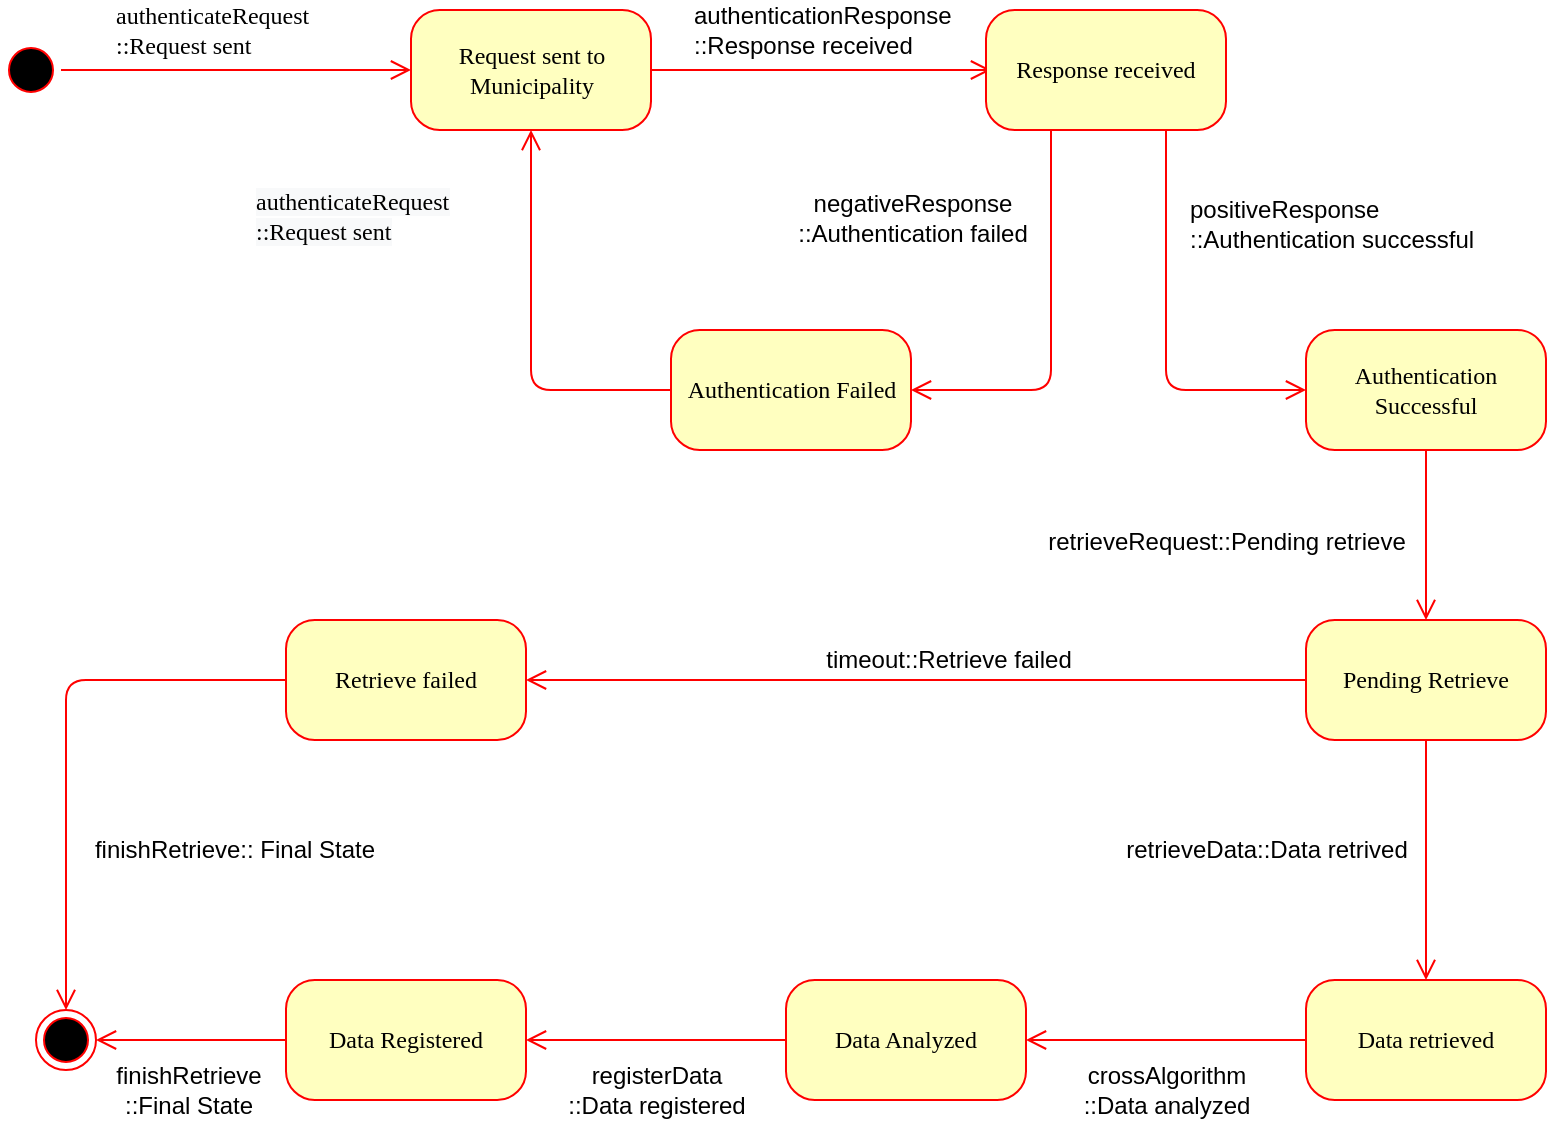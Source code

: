 <mxfile version="12.1.7" type="device" pages="1"><diagram name="Page-1" id="58cdce13-f638-feb5-8d6f-7d28b1aa9fa0"><mxGraphModel dx="1332" dy="763" grid="1" gridSize="10" guides="1" tooltips="1" connect="1" arrows="1" fold="1" page="1" pageScale="1" pageWidth="1100" pageHeight="850" background="#ffffff" math="0" shadow="0"><root><mxCell id="0"/><mxCell id="1" parent="0"/><mxCell id="382b91b5511bd0f7-1" value="" style="ellipse;html=1;shape=startState;fillColor=#000000;strokeColor=#ff0000;rounded=1;shadow=0;comic=0;labelBackgroundColor=none;fontFamily=Verdana;fontSize=12;fontColor=#000000;align=center;direction=south;" parent="1" vertex="1"><mxGeometry x="67.5" y="135" width="30" height="30" as="geometry"/></mxCell><mxCell id="382b91b5511bd0f7-6" value="Request sent to Municipality" style="rounded=1;whiteSpace=wrap;html=1;arcSize=24;fillColor=#ffffc0;strokeColor=#ff0000;shadow=0;comic=0;labelBackgroundColor=none;fontFamily=Verdana;fontSize=12;fontColor=#000000;align=center;" parent="1" vertex="1"><mxGeometry x="272.5" y="120" width="120" height="60" as="geometry"/></mxCell><mxCell id="3cde6dad864a17aa-4" style="edgeStyle=orthogonalEdgeStyle;html=1;exitX=1;exitY=0.5;labelBackgroundColor=none;endArrow=open;endSize=8;strokeColor=#ff0000;fontFamily=Verdana;fontSize=12;align=left;exitDx=0;exitDy=0;" parent="1" source="382b91b5511bd0f7-6" edge="1"><mxGeometry relative="1" as="geometry"><Array as="points"/><mxPoint x="562.5" y="150" as="targetPoint"/></mxGeometry></mxCell><mxCell id="7kKrnwcVSRHylUIAgnKq-6" value="authenticationResponse&lt;br&gt;::Response received" style="text;html=1;resizable=0;points=[];align=left;verticalAlign=middle;labelBackgroundColor=#ffffff;" parent="3cde6dad864a17aa-4" vertex="1" connectable="0"><mxGeometry x="0.529" y="75" relative="1" as="geometry"><mxPoint x="-110" y="55" as="offset"/></mxGeometry></mxCell><mxCell id="382b91b5511bd0f7-9" value="Response received" style="rounded=1;whiteSpace=wrap;html=1;arcSize=24;fillColor=#ffffc0;strokeColor=#ff0000;shadow=0;comic=0;labelBackgroundColor=none;fontFamily=Verdana;fontSize=12;fontColor=#000000;align=center;" parent="1" vertex="1"><mxGeometry x="560" y="120" width="120" height="60" as="geometry"/></mxCell><mxCell id="2a3bc250acf0617d-9" value="authenticateRequest&lt;br&gt;::Request sent" style="edgeStyle=orthogonalEdgeStyle;html=1;labelBackgroundColor=none;endArrow=open;endSize=8;strokeColor=#ff0000;fontFamily=Verdana;fontSize=12;align=left;" parent="1" source="382b91b5511bd0f7-1" target="382b91b5511bd0f7-6" edge="1"><mxGeometry x="-0.714" y="20" relative="1" as="geometry"><Array as="points"><mxPoint x="97.5" y="150"/><mxPoint x="97.5" y="150"/></Array><mxPoint as="offset"/></mxGeometry></mxCell><mxCell id="7kKrnwcVSRHylUIAgnKq-26" value="" style="ellipse;html=1;shape=endState;fillColor=#000000;strokeColor=#ff0000;rounded=1;shadow=0;comic=0;labelBackgroundColor=none;fontFamily=Verdana;fontSize=12;fontColor=#000000;align=center;" parent="1" vertex="1"><mxGeometry x="85" y="620" width="30" height="30" as="geometry"/></mxCell><mxCell id="x5Evm6WqxIKJNDoMI9yu-16" value="Authentication Failed" style="rounded=1;whiteSpace=wrap;html=1;arcSize=24;fillColor=#ffffc0;strokeColor=#ff0000;shadow=0;comic=0;labelBackgroundColor=none;fontFamily=Verdana;fontSize=12;fontColor=#000000;align=center;" parent="1" vertex="1"><mxGeometry x="402.5" y="280" width="120" height="60" as="geometry"/></mxCell><mxCell id="x5Evm6WqxIKJNDoMI9yu-17" style="edgeStyle=orthogonalEdgeStyle;html=1;labelBackgroundColor=none;endArrow=open;endSize=8;strokeColor=#ff0000;fontFamily=Verdana;fontSize=12;align=left;entryX=1;entryY=0.5;entryDx=0;entryDy=0;exitX=0.25;exitY=1;exitDx=0;exitDy=0;" parent="1" target="x5Evm6WqxIKJNDoMI9yu-16" edge="1"><mxGeometry relative="1" as="geometry"><Array as="points"><mxPoint x="592.5" y="310"/></Array><mxPoint x="592.5" y="180" as="sourcePoint"/><mxPoint x="142.5" y="320" as="targetPoint"/></mxGeometry></mxCell><mxCell id="x5Evm6WqxIKJNDoMI9yu-18" value="negativeResponse&lt;br&gt;::Authentication failed" style="text;html=1;resizable=0;points=[];align=center;verticalAlign=middle;labelBackgroundColor=#ffffff;" parent="x5Evm6WqxIKJNDoMI9yu-17" vertex="1" connectable="0"><mxGeometry x="-0.356" y="13" relative="1" as="geometry"><mxPoint x="-83" y="-21" as="offset"/></mxGeometry></mxCell><mxCell id="x5Evm6WqxIKJNDoMI9yu-19" style="edgeStyle=orthogonalEdgeStyle;html=1;labelBackgroundColor=none;endArrow=open;endSize=8;strokeColor=#ff0000;fontFamily=Verdana;fontSize=12;align=left;exitX=0;exitY=0.5;exitDx=0;exitDy=0;" parent="1" source="x5Evm6WqxIKJNDoMI9yu-16" edge="1"><mxGeometry relative="1" as="geometry"><Array as="points"><mxPoint x="332.5" y="310"/></Array><mxPoint x="302.5" y="440" as="sourcePoint"/><mxPoint x="332.5" y="180" as="targetPoint"/></mxGeometry></mxCell><mxCell id="x5Evm6WqxIKJNDoMI9yu-20" value="&lt;span style=&quot;font-family: &amp;#34;verdana&amp;#34; ; background-color: rgb(248 , 249 , 250)&quot;&gt;authenticateRequest&lt;br&gt;::Request sent&lt;/span&gt;" style="text;html=1;resizable=0;points=[];align=left;verticalAlign=middle;labelBackgroundColor=#ffffff;" parent="x5Evm6WqxIKJNDoMI9yu-19" vertex="1" connectable="0"><mxGeometry x="-0.356" y="13" relative="1" as="geometry"><mxPoint x="-145" y="-100" as="offset"/></mxGeometry></mxCell><mxCell id="x5Evm6WqxIKJNDoMI9yu-21" value="Authentication Successful" style="rounded=1;whiteSpace=wrap;html=1;arcSize=24;fillColor=#ffffc0;strokeColor=#ff0000;shadow=0;comic=0;labelBackgroundColor=none;fontFamily=Verdana;fontSize=12;fontColor=#000000;align=center;" parent="1" vertex="1"><mxGeometry x="720" y="280" width="120" height="60" as="geometry"/></mxCell><mxCell id="x5Evm6WqxIKJNDoMI9yu-22" style="edgeStyle=orthogonalEdgeStyle;html=1;labelBackgroundColor=none;endArrow=open;endSize=8;strokeColor=#ff0000;fontFamily=Verdana;fontSize=12;align=left;exitX=0.75;exitY=1;exitDx=0;exitDy=0;entryX=0;entryY=0.5;entryDx=0;entryDy=0;" parent="1" source="382b91b5511bd0f7-9" target="x5Evm6WqxIKJNDoMI9yu-21" edge="1"><mxGeometry relative="1" as="geometry"><Array as="points"><mxPoint x="650" y="310"/></Array><mxPoint x="760" y="190" as="sourcePoint"/><mxPoint x="720" y="210" as="targetPoint"/></mxGeometry></mxCell><mxCell id="x5Evm6WqxIKJNDoMI9yu-23" value="positiveResponse&lt;br&gt;::Authentication successful" style="text;html=1;resizable=0;points=[];align=left;verticalAlign=middle;labelBackgroundColor=#ffffff;" parent="x5Evm6WqxIKJNDoMI9yu-22" vertex="1" connectable="0"><mxGeometry x="-0.356" y="13" relative="1" as="geometry"><mxPoint x="-3" y="-18" as="offset"/></mxGeometry></mxCell><mxCell id="x5Evm6WqxIKJNDoMI9yu-24" value="Data retrieved" style="rounded=1;whiteSpace=wrap;html=1;arcSize=24;fillColor=#ffffc0;strokeColor=#ff0000;shadow=0;comic=0;labelBackgroundColor=none;fontFamily=Verdana;fontSize=12;fontColor=#000000;align=center;" parent="1" vertex="1"><mxGeometry x="720" y="605" width="120" height="60" as="geometry"/></mxCell><mxCell id="x5Evm6WqxIKJNDoMI9yu-25" style="edgeStyle=orthogonalEdgeStyle;html=1;labelBackgroundColor=none;endArrow=open;endSize=8;strokeColor=#ff0000;fontFamily=Verdana;fontSize=12;align=left;exitX=0.5;exitY=1;exitDx=0;exitDy=0;entryX=0.5;entryY=0;entryDx=0;entryDy=0;" parent="1" source="x5Evm6WqxIKJNDoMI9yu-35" target="x5Evm6WqxIKJNDoMI9yu-24" edge="1"><mxGeometry relative="1" as="geometry"><Array as="points"><mxPoint x="780" y="580"/><mxPoint x="780" y="580"/></Array><mxPoint x="1000" y="550" as="sourcePoint"/><mxPoint x="1150" y="580" as="targetPoint"/></mxGeometry></mxCell><mxCell id="x5Evm6WqxIKJNDoMI9yu-26" value="retrieveData::Data retrived" style="text;html=1;resizable=0;points=[];align=center;verticalAlign=middle;labelBackgroundColor=#ffffff;" parent="x5Evm6WqxIKJNDoMI9yu-25" vertex="1" connectable="0"><mxGeometry x="-0.356" y="13" relative="1" as="geometry"><mxPoint x="-93" y="16" as="offset"/></mxGeometry></mxCell><mxCell id="x5Evm6WqxIKJNDoMI9yu-27" value="Data Analyzed" style="rounded=1;whiteSpace=wrap;html=1;arcSize=24;fillColor=#ffffc0;strokeColor=#ff0000;shadow=0;comic=0;labelBackgroundColor=none;fontFamily=Verdana;fontSize=12;fontColor=#000000;align=center;" parent="1" vertex="1"><mxGeometry x="460" y="605" width="120" height="60" as="geometry"/></mxCell><mxCell id="x5Evm6WqxIKJNDoMI9yu-28" style="edgeStyle=orthogonalEdgeStyle;html=1;labelBackgroundColor=none;endArrow=open;endSize=8;strokeColor=#ff0000;fontFamily=Verdana;fontSize=12;align=left;entryX=1;entryY=0.5;entryDx=0;entryDy=0;exitX=0;exitY=0.5;exitDx=0;exitDy=0;" parent="1" source="x5Evm6WqxIKJNDoMI9yu-24" target="x5Evm6WqxIKJNDoMI9yu-27" edge="1"><mxGeometry relative="1" as="geometry"><Array as="points"/><mxPoint x="850" y="750" as="sourcePoint"/><mxPoint x="850" y="890" as="targetPoint"/></mxGeometry></mxCell><mxCell id="x5Evm6WqxIKJNDoMI9yu-29" value="crossAlgorithm&lt;br&gt;::Data analyzed" style="text;html=1;resizable=0;points=[];align=center;verticalAlign=middle;labelBackgroundColor=#ffffff;" parent="x5Evm6WqxIKJNDoMI9yu-28" vertex="1" connectable="0"><mxGeometry x="-0.356" y="13" relative="1" as="geometry"><mxPoint x="-25" y="12" as="offset"/></mxGeometry></mxCell><mxCell id="x5Evm6WqxIKJNDoMI9yu-30" value="Data Registered" style="rounded=1;whiteSpace=wrap;html=1;arcSize=24;fillColor=#ffffc0;strokeColor=#ff0000;shadow=0;comic=0;labelBackgroundColor=none;fontFamily=Verdana;fontSize=12;fontColor=#000000;align=center;" parent="1" vertex="1"><mxGeometry x="210" y="605" width="120" height="60" as="geometry"/></mxCell><mxCell id="x5Evm6WqxIKJNDoMI9yu-31" style="edgeStyle=orthogonalEdgeStyle;html=1;labelBackgroundColor=none;endArrow=open;endSize=8;strokeColor=#ff0000;fontFamily=Verdana;fontSize=12;align=left;entryX=1;entryY=0.5;entryDx=0;entryDy=0;exitX=0;exitY=0.5;exitDx=0;exitDy=0;" parent="1" source="x5Evm6WqxIKJNDoMI9yu-27" target="x5Evm6WqxIKJNDoMI9yu-30" edge="1"><mxGeometry relative="1" as="geometry"><Array as="points"/><mxPoint x="560" y="760" as="sourcePoint"/><mxPoint x="510" y="890" as="targetPoint"/></mxGeometry></mxCell><mxCell id="x5Evm6WqxIKJNDoMI9yu-32" value="registerData&lt;br&gt;::Data registered" style="text;html=1;resizable=0;points=[];align=center;verticalAlign=middle;labelBackgroundColor=#ffffff;" parent="x5Evm6WqxIKJNDoMI9yu-31" vertex="1" connectable="0"><mxGeometry x="-0.356" y="13" relative="1" as="geometry"><mxPoint x="-23" y="12" as="offset"/></mxGeometry></mxCell><mxCell id="x5Evm6WqxIKJNDoMI9yu-33" style="edgeStyle=orthogonalEdgeStyle;html=1;labelBackgroundColor=none;endArrow=open;endSize=8;strokeColor=#ff0000;fontFamily=Verdana;fontSize=12;align=left;entryX=1;entryY=0.5;entryDx=0;entryDy=0;exitX=0;exitY=0.5;exitDx=0;exitDy=0;" parent="1" source="x5Evm6WqxIKJNDoMI9yu-30" target="7kKrnwcVSRHylUIAgnKq-26" edge="1"><mxGeometry relative="1" as="geometry"><Array as="points"/><mxPoint x="380" y="880" as="sourcePoint"/><mxPoint x="160" y="880" as="targetPoint"/></mxGeometry></mxCell><mxCell id="x5Evm6WqxIKJNDoMI9yu-34" value="finishRetrieve&lt;br&gt;::Final State" style="text;html=1;resizable=0;points=[];align=center;verticalAlign=middle;labelBackgroundColor=#ffffff;" parent="x5Evm6WqxIKJNDoMI9yu-33" vertex="1" connectable="0"><mxGeometry x="-0.356" y="13" relative="1" as="geometry"><mxPoint x="-19" y="12" as="offset"/></mxGeometry></mxCell><mxCell id="x5Evm6WqxIKJNDoMI9yu-35" value="Pending Retrieve" style="rounded=1;whiteSpace=wrap;html=1;arcSize=24;fillColor=#ffffc0;strokeColor=#ff0000;shadow=0;comic=0;labelBackgroundColor=none;fontFamily=Verdana;fontSize=12;fontColor=#000000;align=center;" parent="1" vertex="1"><mxGeometry x="720" y="425" width="120" height="60" as="geometry"/></mxCell><mxCell id="x5Evm6WqxIKJNDoMI9yu-36" style="edgeStyle=orthogonalEdgeStyle;html=1;labelBackgroundColor=none;endArrow=open;endSize=8;strokeColor=#ff0000;fontFamily=Verdana;fontSize=12;align=left;entryX=0.5;entryY=0;entryDx=0;entryDy=0;exitX=0.5;exitY=1;exitDx=0;exitDy=0;" parent="1" source="x5Evm6WqxIKJNDoMI9yu-21" target="x5Evm6WqxIKJNDoMI9yu-35" edge="1"><mxGeometry relative="1" as="geometry"><Array as="points"><mxPoint x="780" y="340"/><mxPoint x="780" y="500"/></Array><mxPoint x="1010" y="560" as="sourcePoint"/><mxPoint x="1010" y="700" as="targetPoint"/></mxGeometry></mxCell><mxCell id="x5Evm6WqxIKJNDoMI9yu-37" value="retrieveRequest::Pending retrieve" style="text;html=1;resizable=0;points=[];align=center;verticalAlign=middle;labelBackgroundColor=#ffffff;" parent="x5Evm6WqxIKJNDoMI9yu-36" vertex="1" connectable="0"><mxGeometry x="-0.356" y="13" relative="1" as="geometry"><mxPoint x="-113" y="18" as="offset"/></mxGeometry></mxCell><mxCell id="x5Evm6WqxIKJNDoMI9yu-38" style="edgeStyle=orthogonalEdgeStyle;html=1;labelBackgroundColor=none;endArrow=open;endSize=8;strokeColor=#ff0000;fontFamily=Verdana;fontSize=12;align=left;entryX=1;entryY=0.5;entryDx=0;entryDy=0;exitX=0;exitY=0.5;exitDx=0;exitDy=0;" parent="1" source="x5Evm6WqxIKJNDoMI9yu-35" target="x5Evm6WqxIKJNDoMI9yu-40" edge="1"><mxGeometry relative="1" as="geometry"><Array as="points"><mxPoint x="690" y="455"/><mxPoint x="690" y="455"/></Array><mxPoint x="860" y="450" as="sourcePoint"/><mxPoint x="780" y="610" as="targetPoint"/></mxGeometry></mxCell><mxCell id="x5Evm6WqxIKJNDoMI9yu-39" value="timeout::Retrieve failed" style="text;html=1;resizable=0;points=[];align=center;verticalAlign=middle;labelBackgroundColor=#ffffff;" parent="x5Evm6WqxIKJNDoMI9yu-38" vertex="1" connectable="0"><mxGeometry x="-0.356" y="13" relative="1" as="geometry"><mxPoint x="-54" y="-23" as="offset"/></mxGeometry></mxCell><mxCell id="x5Evm6WqxIKJNDoMI9yu-40" value="Retrieve failed" style="rounded=1;whiteSpace=wrap;html=1;arcSize=24;fillColor=#ffffc0;strokeColor=#ff0000;shadow=0;comic=0;labelBackgroundColor=none;fontFamily=Verdana;fontSize=12;fontColor=#000000;align=center;" parent="1" vertex="1"><mxGeometry x="210" y="425" width="120" height="60" as="geometry"/></mxCell><mxCell id="x5Evm6WqxIKJNDoMI9yu-41" style="edgeStyle=orthogonalEdgeStyle;html=1;labelBackgroundColor=none;endArrow=open;endSize=8;strokeColor=#ff0000;fontFamily=Verdana;fontSize=12;align=left;entryX=0.5;entryY=0;entryDx=0;entryDy=0;exitX=0;exitY=0.5;exitDx=0;exitDy=0;" parent="1" source="x5Evm6WqxIKJNDoMI9yu-40" target="7kKrnwcVSRHylUIAgnKq-26" edge="1"><mxGeometry relative="1" as="geometry"><Array as="points"><mxPoint x="100" y="455"/></Array><mxPoint x="430" y="520" as="sourcePoint"/><mxPoint x="70" y="520" as="targetPoint"/></mxGeometry></mxCell><mxCell id="x5Evm6WqxIKJNDoMI9yu-42" value="finishRetrieve:: Final State" style="text;html=1;resizable=0;points=[];align=center;verticalAlign=middle;labelBackgroundColor=#ffffff;" parent="x5Evm6WqxIKJNDoMI9yu-41" vertex="1" connectable="0"><mxGeometry x="-0.356" y="13" relative="1" as="geometry"><mxPoint x="62" y="72" as="offset"/></mxGeometry></mxCell></root></mxGraphModel></diagram></mxfile>